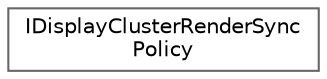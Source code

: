 digraph "Graphical Class Hierarchy"
{
 // INTERACTIVE_SVG=YES
 // LATEX_PDF_SIZE
  bgcolor="transparent";
  edge [fontname=Helvetica,fontsize=10,labelfontname=Helvetica,labelfontsize=10];
  node [fontname=Helvetica,fontsize=10,shape=box,height=0.2,width=0.4];
  rankdir="LR";
  Node0 [id="Node000000",label="IDisplayClusterRenderSync\lPolicy",height=0.2,width=0.4,color="grey40", fillcolor="white", style="filled",URL="$d8/d1a/classIDisplayClusterRenderSyncPolicy.html",tooltip="Public render synchronization policy interface."];
}
